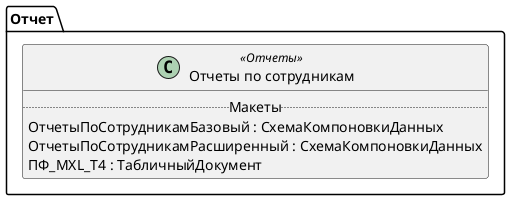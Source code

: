﻿@startuml ОтчетыПоСотрудникам
'!include templates.wsd
'..\include templates.wsd
class Отчет.ОтчетыПоСотрудникам as "Отчеты по сотрудникам" <<Отчеты>>
{
..Макеты..
ОтчетыПоСотрудникамБазовый : СхемаКомпоновкиДанных
ОтчетыПоСотрудникамРасширенный : СхемаКомпоновкиДанных
ПФ_MXL_Т4 : ТабличныйДокумент
}
@enduml
